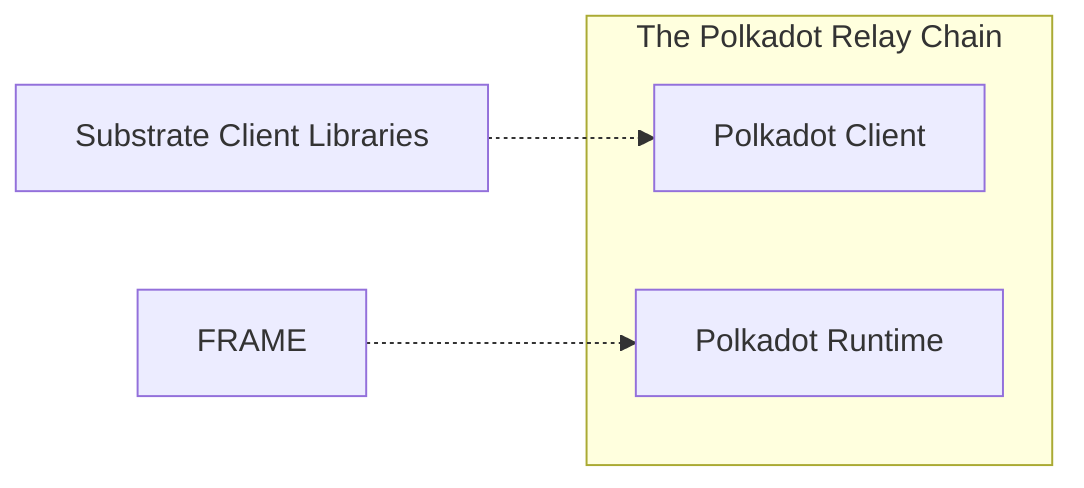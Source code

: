 flowchart LR

	subgraph Polkadot[The Polkadot Relay Chain]
		PolkadotClient[Polkadot Client]
		PolkadotRuntime[Polkadot Runtime]
	end

    FRAME -.-> PolkadotRuntime
    Substrate[Substrate Client Libraries] -.-> PolkadotClient